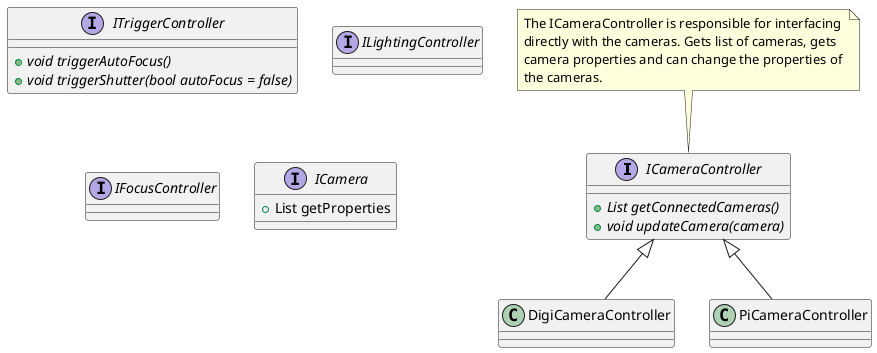 @startuml VCCS Class diagrams
    interface ICameraController {
        + {abstract} List getConnectedCameras()
        + {abstract} void updateCamera(camera)
    }

    interface ITriggerController {
        + {abstract} void triggerAutoFocus()
        + {abstract} void triggerShutter(bool autoFocus = false)
    }

    interface ILightingController
    interface IFocusController
    interface ICamera {
        + List getProperties
    }


    class DigiCameraController
    class PiCameraController

    ICameraController <|-- DigiCameraController
    ICameraController <|-- PiCameraController

    note as n1
    The ICameraController is responsible for interfacing 
    directly with the cameras. Gets list of cameras, gets
    camera properties and can change the properties of
    the cameras.
    end note
    n1 .. ICameraController

@enduml

